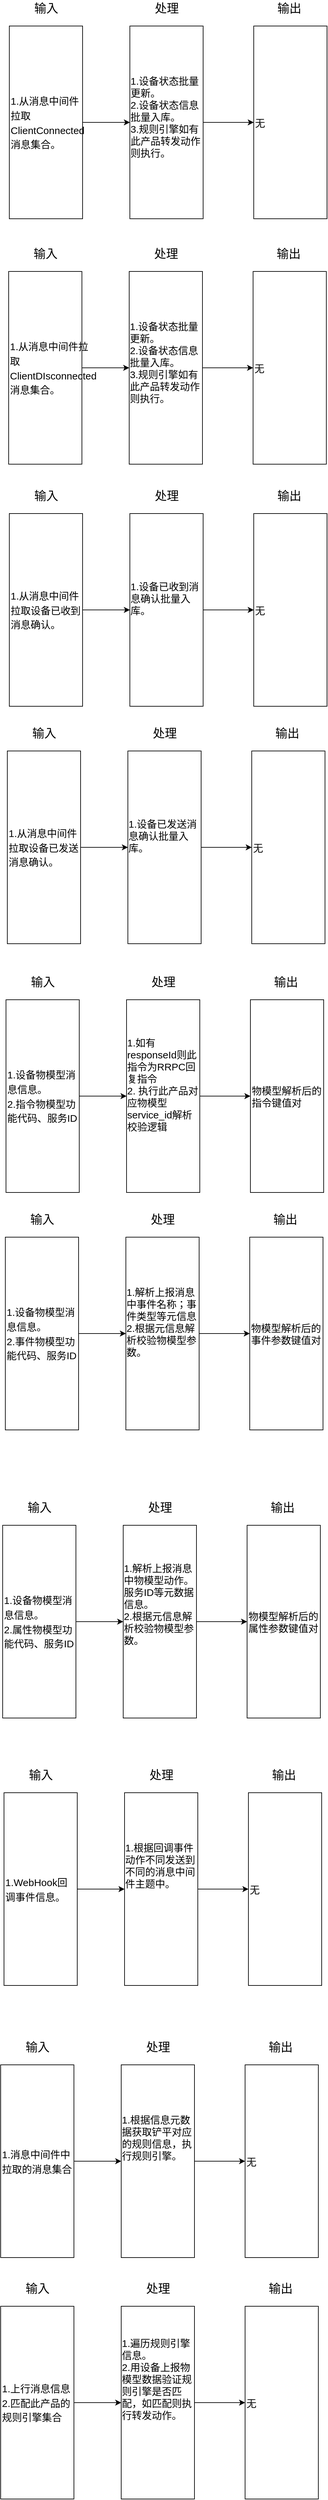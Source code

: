 <mxfile version="14.2.9" type="github">
  <diagram id="gZDgRPN0TsLaI8oXCVLm" name="第 1 页">
    <mxGraphModel dx="1660" dy="-1526" grid="0" gridSize="10" guides="1" tooltips="1" connect="1" arrows="1" fold="1" page="0" pageScale="1" pageWidth="827" pageHeight="1169" math="0" shadow="0">
      <root>
        <mxCell id="0" />
        <mxCell id="1" parent="0" />
        <mxCell id="eqJBFVj15wuLKmalVs7t-1" value="" style="group" parent="1" vertex="1" connectable="0">
          <mxGeometry x="-594" y="2078" width="477" height="328" as="geometry" />
        </mxCell>
        <mxCell id="eqJBFVj15wuLKmalVs7t-2" value="" style="group" parent="eqJBFVj15wuLKmalVs7t-1" vertex="1" connectable="0">
          <mxGeometry x="367" width="110" height="328" as="geometry" />
        </mxCell>
        <mxCell id="eqJBFVj15wuLKmalVs7t-3" value="无" style="rounded=0;whiteSpace=wrap;html=1;fontSize=15;align=left;" parent="eqJBFVj15wuLKmalVs7t-2" vertex="1">
          <mxGeometry y="39" width="110" height="289" as="geometry" />
        </mxCell>
        <mxCell id="eqJBFVj15wuLKmalVs7t-4" value="输出" style="text;html=1;align=center;verticalAlign=middle;resizable=0;points=[];autosize=1;fontSize=18;" parent="eqJBFVj15wuLKmalVs7t-2" vertex="1">
          <mxGeometry x="30" width="46" height="26" as="geometry" />
        </mxCell>
        <mxCell id="eqJBFVj15wuLKmalVs7t-5" value="" style="group" parent="eqJBFVj15wuLKmalVs7t-1" vertex="1" connectable="0">
          <mxGeometry x="181" width="110" height="328" as="geometry" />
        </mxCell>
        <mxCell id="eqJBFVj15wuLKmalVs7t-6" value="&lt;div style=&quot;text-align: left&quot;&gt;1.设备状态批量更新。&lt;br&gt;2.设备状态信息批量入库。&lt;/div&gt;&lt;div style=&quot;text-align: left&quot;&gt;3.规则引擎如有此产品转发动作则执行。&lt;/div&gt;&lt;div style=&quot;text-align: left&quot;&gt;&lt;br&gt;&lt;/div&gt;" style="rounded=0;whiteSpace=wrap;html=1;fontSize=15;" parent="eqJBFVj15wuLKmalVs7t-5" vertex="1">
          <mxGeometry y="39" width="110" height="289" as="geometry" />
        </mxCell>
        <mxCell id="eqJBFVj15wuLKmalVs7t-7" value="处理" style="text;html=1;align=center;verticalAlign=middle;resizable=0;points=[];autosize=1;fontSize=18;" parent="eqJBFVj15wuLKmalVs7t-5" vertex="1">
          <mxGeometry x="32" width="46" height="26" as="geometry" />
        </mxCell>
        <mxCell id="eqJBFVj15wuLKmalVs7t-8" value="" style="group" parent="eqJBFVj15wuLKmalVs7t-1" vertex="1" connectable="0">
          <mxGeometry width="110" height="328" as="geometry" />
        </mxCell>
        <mxCell id="eqJBFVj15wuLKmalVs7t-9" value="&lt;font style=&quot;font-size: 15px&quot;&gt;1.从消息中间件拉取ClientConnected消息集合。&lt;br&gt;&lt;/font&gt;" style="rounded=0;whiteSpace=wrap;html=1;fontSize=18;align=left;" parent="eqJBFVj15wuLKmalVs7t-8" vertex="1">
          <mxGeometry y="39" width="110" height="289" as="geometry" />
        </mxCell>
        <mxCell id="eqJBFVj15wuLKmalVs7t-10" value="输入" style="text;html=1;align=center;verticalAlign=middle;resizable=0;points=[];autosize=1;fontSize=18;" parent="eqJBFVj15wuLKmalVs7t-8" vertex="1">
          <mxGeometry x="32" width="46" height="26" as="geometry" />
        </mxCell>
        <mxCell id="eqJBFVj15wuLKmalVs7t-11" value="" style="endArrow=classic;html=1;fontSize=18;exitX=1;exitY=0.5;exitDx=0;exitDy=0;" parent="eqJBFVj15wuLKmalVs7t-1" source="eqJBFVj15wuLKmalVs7t-9" target="eqJBFVj15wuLKmalVs7t-6" edge="1">
          <mxGeometry width="50" height="50" relative="1" as="geometry">
            <mxPoint x="288" y="174" as="sourcePoint" />
            <mxPoint x="338" y="124" as="targetPoint" />
          </mxGeometry>
        </mxCell>
        <mxCell id="eqJBFVj15wuLKmalVs7t-12" style="edgeStyle=orthogonalEdgeStyle;rounded=0;orthogonalLoop=1;jettySize=auto;html=1;exitX=1;exitY=0.5;exitDx=0;exitDy=0;entryX=0;entryY=0.5;entryDx=0;entryDy=0;endArrow=classic;endFill=1;fontSize=18;" parent="eqJBFVj15wuLKmalVs7t-1" source="eqJBFVj15wuLKmalVs7t-6" target="eqJBFVj15wuLKmalVs7t-3" edge="1">
          <mxGeometry relative="1" as="geometry" />
        </mxCell>
        <mxCell id="eqJBFVj15wuLKmalVs7t-13" value="" style="group" parent="1" vertex="1" connectable="0">
          <mxGeometry x="-595" y="2446" width="477" height="328" as="geometry" />
        </mxCell>
        <mxCell id="eqJBFVj15wuLKmalVs7t-14" value="" style="group" parent="eqJBFVj15wuLKmalVs7t-13" vertex="1" connectable="0">
          <mxGeometry x="367" width="110" height="328" as="geometry" />
        </mxCell>
        <mxCell id="eqJBFVj15wuLKmalVs7t-15" value="无" style="rounded=0;whiteSpace=wrap;html=1;fontSize=15;align=left;" parent="eqJBFVj15wuLKmalVs7t-14" vertex="1">
          <mxGeometry y="39" width="110" height="289" as="geometry" />
        </mxCell>
        <mxCell id="eqJBFVj15wuLKmalVs7t-16" value="输出" style="text;html=1;align=center;verticalAlign=middle;resizable=0;points=[];autosize=1;fontSize=18;" parent="eqJBFVj15wuLKmalVs7t-14" vertex="1">
          <mxGeometry x="30" width="46" height="26" as="geometry" />
        </mxCell>
        <mxCell id="eqJBFVj15wuLKmalVs7t-17" value="" style="group" parent="eqJBFVj15wuLKmalVs7t-13" vertex="1" connectable="0">
          <mxGeometry x="181" width="110" height="328" as="geometry" />
        </mxCell>
        <mxCell id="eqJBFVj15wuLKmalVs7t-18" value="&lt;div style=&quot;text-align: left&quot;&gt;1.设备状态批量更新。&lt;br&gt;2.设备状态信息批量入库。&lt;/div&gt;&lt;div style=&quot;text-align: left&quot;&gt;3.规则引擎如有此产品转发动作则执行。&lt;/div&gt;&lt;div style=&quot;text-align: left&quot;&gt;&lt;br&gt;&lt;/div&gt;" style="rounded=0;whiteSpace=wrap;html=1;fontSize=15;" parent="eqJBFVj15wuLKmalVs7t-17" vertex="1">
          <mxGeometry y="39" width="110" height="289" as="geometry" />
        </mxCell>
        <mxCell id="eqJBFVj15wuLKmalVs7t-19" value="处理" style="text;html=1;align=center;verticalAlign=middle;resizable=0;points=[];autosize=1;fontSize=18;" parent="eqJBFVj15wuLKmalVs7t-17" vertex="1">
          <mxGeometry x="32" width="46" height="26" as="geometry" />
        </mxCell>
        <mxCell id="eqJBFVj15wuLKmalVs7t-20" value="" style="group" parent="eqJBFVj15wuLKmalVs7t-13" vertex="1" connectable="0">
          <mxGeometry width="110" height="328" as="geometry" />
        </mxCell>
        <mxCell id="eqJBFVj15wuLKmalVs7t-21" value="&lt;font style=&quot;font-size: 15px&quot;&gt;1.从消息中间件拉取ClientDIsconnected消息集合。&lt;br&gt;&lt;/font&gt;" style="rounded=0;whiteSpace=wrap;html=1;fontSize=18;align=left;" parent="eqJBFVj15wuLKmalVs7t-20" vertex="1">
          <mxGeometry y="39" width="110" height="289" as="geometry" />
        </mxCell>
        <mxCell id="eqJBFVj15wuLKmalVs7t-22" value="输入" style="text;html=1;align=center;verticalAlign=middle;resizable=0;points=[];autosize=1;fontSize=18;" parent="eqJBFVj15wuLKmalVs7t-20" vertex="1">
          <mxGeometry x="32" width="46" height="26" as="geometry" />
        </mxCell>
        <mxCell id="eqJBFVj15wuLKmalVs7t-23" value="" style="endArrow=classic;html=1;fontSize=18;exitX=1;exitY=0.5;exitDx=0;exitDy=0;" parent="eqJBFVj15wuLKmalVs7t-13" source="eqJBFVj15wuLKmalVs7t-21" target="eqJBFVj15wuLKmalVs7t-18" edge="1">
          <mxGeometry width="50" height="50" relative="1" as="geometry">
            <mxPoint x="288" y="174" as="sourcePoint" />
            <mxPoint x="338" y="124" as="targetPoint" />
          </mxGeometry>
        </mxCell>
        <mxCell id="eqJBFVj15wuLKmalVs7t-24" style="edgeStyle=orthogonalEdgeStyle;rounded=0;orthogonalLoop=1;jettySize=auto;html=1;exitX=1;exitY=0.5;exitDx=0;exitDy=0;entryX=0;entryY=0.5;entryDx=0;entryDy=0;endArrow=classic;endFill=1;fontSize=18;" parent="eqJBFVj15wuLKmalVs7t-13" source="eqJBFVj15wuLKmalVs7t-18" target="eqJBFVj15wuLKmalVs7t-15" edge="1">
          <mxGeometry relative="1" as="geometry" />
        </mxCell>
        <mxCell id="eqJBFVj15wuLKmalVs7t-25" value="" style="group" parent="1" vertex="1" connectable="0">
          <mxGeometry x="-594" y="2809" width="477" height="328" as="geometry" />
        </mxCell>
        <mxCell id="eqJBFVj15wuLKmalVs7t-26" value="" style="group" parent="eqJBFVj15wuLKmalVs7t-25" vertex="1" connectable="0">
          <mxGeometry x="367" width="110" height="328" as="geometry" />
        </mxCell>
        <mxCell id="eqJBFVj15wuLKmalVs7t-27" value="无" style="rounded=0;whiteSpace=wrap;html=1;fontSize=15;align=left;" parent="eqJBFVj15wuLKmalVs7t-26" vertex="1">
          <mxGeometry y="39" width="110" height="289" as="geometry" />
        </mxCell>
        <mxCell id="eqJBFVj15wuLKmalVs7t-28" value="输出" style="text;html=1;align=center;verticalAlign=middle;resizable=0;points=[];autosize=1;fontSize=18;" parent="eqJBFVj15wuLKmalVs7t-26" vertex="1">
          <mxGeometry x="30" width="46" height="26" as="geometry" />
        </mxCell>
        <mxCell id="eqJBFVj15wuLKmalVs7t-29" value="" style="group" parent="eqJBFVj15wuLKmalVs7t-25" vertex="1" connectable="0">
          <mxGeometry x="181" width="110" height="328" as="geometry" />
        </mxCell>
        <mxCell id="eqJBFVj15wuLKmalVs7t-30" value="&lt;div style=&quot;text-align: left&quot;&gt;1.设备已收到消息确认批量入库。&lt;/div&gt;&lt;div style=&quot;text-align: left&quot;&gt;&lt;br&gt;&lt;/div&gt;&lt;div style=&quot;text-align: left&quot;&gt;&lt;br&gt;&lt;/div&gt;" style="rounded=0;whiteSpace=wrap;html=1;fontSize=15;" parent="eqJBFVj15wuLKmalVs7t-29" vertex="1">
          <mxGeometry y="39" width="110" height="289" as="geometry" />
        </mxCell>
        <mxCell id="eqJBFVj15wuLKmalVs7t-31" value="处理" style="text;html=1;align=center;verticalAlign=middle;resizable=0;points=[];autosize=1;fontSize=18;" parent="eqJBFVj15wuLKmalVs7t-29" vertex="1">
          <mxGeometry x="32" width="46" height="26" as="geometry" />
        </mxCell>
        <mxCell id="eqJBFVj15wuLKmalVs7t-32" value="" style="group" parent="eqJBFVj15wuLKmalVs7t-25" vertex="1" connectable="0">
          <mxGeometry width="110" height="328" as="geometry" />
        </mxCell>
        <mxCell id="eqJBFVj15wuLKmalVs7t-33" value="&lt;font style=&quot;font-size: 15px&quot;&gt;1.从消息中间件拉取设备已收到消息确认。&lt;br&gt;&lt;/font&gt;" style="rounded=0;whiteSpace=wrap;html=1;fontSize=18;align=left;" parent="eqJBFVj15wuLKmalVs7t-32" vertex="1">
          <mxGeometry y="39" width="110" height="289" as="geometry" />
        </mxCell>
        <mxCell id="eqJBFVj15wuLKmalVs7t-34" value="输入" style="text;html=1;align=center;verticalAlign=middle;resizable=0;points=[];autosize=1;fontSize=18;" parent="eqJBFVj15wuLKmalVs7t-32" vertex="1">
          <mxGeometry x="32" width="46" height="26" as="geometry" />
        </mxCell>
        <mxCell id="eqJBFVj15wuLKmalVs7t-35" value="" style="endArrow=classic;html=1;fontSize=18;exitX=1;exitY=0.5;exitDx=0;exitDy=0;" parent="eqJBFVj15wuLKmalVs7t-25" source="eqJBFVj15wuLKmalVs7t-33" target="eqJBFVj15wuLKmalVs7t-30" edge="1">
          <mxGeometry width="50" height="50" relative="1" as="geometry">
            <mxPoint x="288" y="174" as="sourcePoint" />
            <mxPoint x="338" y="124" as="targetPoint" />
          </mxGeometry>
        </mxCell>
        <mxCell id="eqJBFVj15wuLKmalVs7t-36" style="edgeStyle=orthogonalEdgeStyle;rounded=0;orthogonalLoop=1;jettySize=auto;html=1;exitX=1;exitY=0.5;exitDx=0;exitDy=0;entryX=0;entryY=0.5;entryDx=0;entryDy=0;endArrow=classic;endFill=1;fontSize=18;" parent="eqJBFVj15wuLKmalVs7t-25" source="eqJBFVj15wuLKmalVs7t-30" target="eqJBFVj15wuLKmalVs7t-27" edge="1">
          <mxGeometry relative="1" as="geometry" />
        </mxCell>
        <mxCell id="eqJBFVj15wuLKmalVs7t-37" value="" style="group" parent="1" vertex="1" connectable="0">
          <mxGeometry x="-597" y="3165" width="477" height="328" as="geometry" />
        </mxCell>
        <mxCell id="eqJBFVj15wuLKmalVs7t-38" value="" style="group" parent="eqJBFVj15wuLKmalVs7t-37" vertex="1" connectable="0">
          <mxGeometry x="367" width="110" height="328" as="geometry" />
        </mxCell>
        <mxCell id="eqJBFVj15wuLKmalVs7t-39" value="无" style="rounded=0;whiteSpace=wrap;html=1;fontSize=15;align=left;" parent="eqJBFVj15wuLKmalVs7t-38" vertex="1">
          <mxGeometry y="39" width="110" height="289" as="geometry" />
        </mxCell>
        <mxCell id="eqJBFVj15wuLKmalVs7t-40" value="输出" style="text;html=1;align=center;verticalAlign=middle;resizable=0;points=[];autosize=1;fontSize=18;" parent="eqJBFVj15wuLKmalVs7t-38" vertex="1">
          <mxGeometry x="30" width="46" height="26" as="geometry" />
        </mxCell>
        <mxCell id="eqJBFVj15wuLKmalVs7t-41" value="" style="group" parent="eqJBFVj15wuLKmalVs7t-37" vertex="1" connectable="0">
          <mxGeometry x="181" width="110" height="328" as="geometry" />
        </mxCell>
        <mxCell id="eqJBFVj15wuLKmalVs7t-42" value="&lt;div style=&quot;text-align: left&quot;&gt;1.设备已发送消息确认批量入库。&lt;/div&gt;&lt;div style=&quot;text-align: left&quot;&gt;&lt;br&gt;&lt;/div&gt;&lt;div style=&quot;text-align: left&quot;&gt;&lt;br&gt;&lt;/div&gt;" style="rounded=0;whiteSpace=wrap;html=1;fontSize=15;" parent="eqJBFVj15wuLKmalVs7t-41" vertex="1">
          <mxGeometry y="39" width="110" height="289" as="geometry" />
        </mxCell>
        <mxCell id="eqJBFVj15wuLKmalVs7t-43" value="处理" style="text;html=1;align=center;verticalAlign=middle;resizable=0;points=[];autosize=1;fontSize=18;" parent="eqJBFVj15wuLKmalVs7t-41" vertex="1">
          <mxGeometry x="32" width="46" height="26" as="geometry" />
        </mxCell>
        <mxCell id="eqJBFVj15wuLKmalVs7t-44" value="" style="group" parent="eqJBFVj15wuLKmalVs7t-37" vertex="1" connectable="0">
          <mxGeometry width="110" height="328" as="geometry" />
        </mxCell>
        <mxCell id="eqJBFVj15wuLKmalVs7t-45" value="&lt;font style=&quot;font-size: 15px&quot;&gt;1.从消息中间件拉取设备已发送消息确认。&lt;br&gt;&lt;/font&gt;" style="rounded=0;whiteSpace=wrap;html=1;fontSize=18;align=left;" parent="eqJBFVj15wuLKmalVs7t-44" vertex="1">
          <mxGeometry y="39" width="110" height="289" as="geometry" />
        </mxCell>
        <mxCell id="eqJBFVj15wuLKmalVs7t-46" value="输入" style="text;html=1;align=center;verticalAlign=middle;resizable=0;points=[];autosize=1;fontSize=18;" parent="eqJBFVj15wuLKmalVs7t-44" vertex="1">
          <mxGeometry x="32" width="46" height="26" as="geometry" />
        </mxCell>
        <mxCell id="eqJBFVj15wuLKmalVs7t-47" value="" style="endArrow=classic;html=1;fontSize=18;exitX=1;exitY=0.5;exitDx=0;exitDy=0;" parent="eqJBFVj15wuLKmalVs7t-37" source="eqJBFVj15wuLKmalVs7t-45" target="eqJBFVj15wuLKmalVs7t-42" edge="1">
          <mxGeometry width="50" height="50" relative="1" as="geometry">
            <mxPoint x="288" y="174" as="sourcePoint" />
            <mxPoint x="338" y="124" as="targetPoint" />
          </mxGeometry>
        </mxCell>
        <mxCell id="eqJBFVj15wuLKmalVs7t-48" style="edgeStyle=orthogonalEdgeStyle;rounded=0;orthogonalLoop=1;jettySize=auto;html=1;exitX=1;exitY=0.5;exitDx=0;exitDy=0;entryX=0;entryY=0.5;entryDx=0;entryDy=0;endArrow=classic;endFill=1;fontSize=18;" parent="eqJBFVj15wuLKmalVs7t-37" source="eqJBFVj15wuLKmalVs7t-42" target="eqJBFVj15wuLKmalVs7t-39" edge="1">
          <mxGeometry relative="1" as="geometry" />
        </mxCell>
        <mxCell id="eqJBFVj15wuLKmalVs7t-49" value="" style="group" parent="1" vertex="1" connectable="0">
          <mxGeometry x="-599" y="3538" width="477" height="328" as="geometry" />
        </mxCell>
        <mxCell id="eqJBFVj15wuLKmalVs7t-50" value="" style="group" parent="eqJBFVj15wuLKmalVs7t-49" vertex="1" connectable="0">
          <mxGeometry x="367" width="110" height="328" as="geometry" />
        </mxCell>
        <mxCell id="eqJBFVj15wuLKmalVs7t-51" value="物模型解析后的指令键值对" style="rounded=0;whiteSpace=wrap;html=1;fontSize=15;align=left;" parent="eqJBFVj15wuLKmalVs7t-50" vertex="1">
          <mxGeometry y="39" width="110" height="289" as="geometry" />
        </mxCell>
        <mxCell id="eqJBFVj15wuLKmalVs7t-52" value="输出" style="text;html=1;align=center;verticalAlign=middle;resizable=0;points=[];autosize=1;fontSize=18;" parent="eqJBFVj15wuLKmalVs7t-50" vertex="1">
          <mxGeometry x="30" width="46" height="26" as="geometry" />
        </mxCell>
        <mxCell id="eqJBFVj15wuLKmalVs7t-53" value="" style="group" parent="eqJBFVj15wuLKmalVs7t-49" vertex="1" connectable="0">
          <mxGeometry x="181" width="110" height="328" as="geometry" />
        </mxCell>
        <mxCell id="eqJBFVj15wuLKmalVs7t-54" value="&lt;div style=&quot;text-align: left&quot;&gt;1.如有responseId则此指令为RRPC回复指令&lt;/div&gt;&lt;div style=&quot;text-align: left&quot;&gt;2. 执行此产品对应物模型service_id解析校验逻辑&lt;/div&gt;&lt;div style=&quot;text-align: left&quot;&gt;&lt;br&gt;&lt;/div&gt;&lt;div style=&quot;text-align: left&quot;&gt;&lt;br&gt;&lt;/div&gt;" style="rounded=0;whiteSpace=wrap;html=1;fontSize=15;" parent="eqJBFVj15wuLKmalVs7t-53" vertex="1">
          <mxGeometry y="39" width="110" height="289" as="geometry" />
        </mxCell>
        <mxCell id="eqJBFVj15wuLKmalVs7t-55" value="处理" style="text;html=1;align=center;verticalAlign=middle;resizable=0;points=[];autosize=1;fontSize=18;" parent="eqJBFVj15wuLKmalVs7t-53" vertex="1">
          <mxGeometry x="32" width="46" height="26" as="geometry" />
        </mxCell>
        <mxCell id="eqJBFVj15wuLKmalVs7t-56" value="" style="group" parent="eqJBFVj15wuLKmalVs7t-49" vertex="1" connectable="0">
          <mxGeometry width="110" height="328" as="geometry" />
        </mxCell>
        <mxCell id="eqJBFVj15wuLKmalVs7t-57" value="&lt;font style=&quot;font-size: 15px&quot;&gt;1.设备物模型消息信息。&lt;br&gt;2.指令物模型功能代码、服务ID&lt;br&gt;&lt;/font&gt;" style="rounded=0;whiteSpace=wrap;html=1;fontSize=18;align=left;" parent="eqJBFVj15wuLKmalVs7t-56" vertex="1">
          <mxGeometry y="39" width="110" height="289" as="geometry" />
        </mxCell>
        <mxCell id="eqJBFVj15wuLKmalVs7t-58" value="输入" style="text;html=1;align=center;verticalAlign=middle;resizable=0;points=[];autosize=1;fontSize=18;" parent="eqJBFVj15wuLKmalVs7t-56" vertex="1">
          <mxGeometry x="32" width="46" height="26" as="geometry" />
        </mxCell>
        <mxCell id="eqJBFVj15wuLKmalVs7t-59" value="" style="endArrow=classic;html=1;fontSize=18;exitX=1;exitY=0.5;exitDx=0;exitDy=0;" parent="eqJBFVj15wuLKmalVs7t-49" source="eqJBFVj15wuLKmalVs7t-57" target="eqJBFVj15wuLKmalVs7t-54" edge="1">
          <mxGeometry width="50" height="50" relative="1" as="geometry">
            <mxPoint x="288" y="174" as="sourcePoint" />
            <mxPoint x="338" y="124" as="targetPoint" />
          </mxGeometry>
        </mxCell>
        <mxCell id="eqJBFVj15wuLKmalVs7t-60" style="edgeStyle=orthogonalEdgeStyle;rounded=0;orthogonalLoop=1;jettySize=auto;html=1;exitX=1;exitY=0.5;exitDx=0;exitDy=0;entryX=0;entryY=0.5;entryDx=0;entryDy=0;endArrow=classic;endFill=1;fontSize=18;" parent="eqJBFVj15wuLKmalVs7t-49" source="eqJBFVj15wuLKmalVs7t-54" target="eqJBFVj15wuLKmalVs7t-51" edge="1">
          <mxGeometry relative="1" as="geometry" />
        </mxCell>
        <mxCell id="eqJBFVj15wuLKmalVs7t-61" value="" style="group" parent="1" vertex="1" connectable="0">
          <mxGeometry x="-600" y="3894" width="477" height="328" as="geometry" />
        </mxCell>
        <mxCell id="eqJBFVj15wuLKmalVs7t-62" value="" style="group" parent="eqJBFVj15wuLKmalVs7t-61" vertex="1" connectable="0">
          <mxGeometry x="367" width="110" height="328" as="geometry" />
        </mxCell>
        <mxCell id="eqJBFVj15wuLKmalVs7t-63" value="物模型解析后的事件参数键值对" style="rounded=0;whiteSpace=wrap;html=1;fontSize=15;align=left;" parent="eqJBFVj15wuLKmalVs7t-62" vertex="1">
          <mxGeometry y="39" width="110" height="289" as="geometry" />
        </mxCell>
        <mxCell id="eqJBFVj15wuLKmalVs7t-64" value="输出" style="text;html=1;align=center;verticalAlign=middle;resizable=0;points=[];autosize=1;fontSize=18;" parent="eqJBFVj15wuLKmalVs7t-62" vertex="1">
          <mxGeometry x="30" width="46" height="26" as="geometry" />
        </mxCell>
        <mxCell id="eqJBFVj15wuLKmalVs7t-65" value="" style="group" parent="eqJBFVj15wuLKmalVs7t-61" vertex="1" connectable="0">
          <mxGeometry x="181" width="110" height="328" as="geometry" />
        </mxCell>
        <mxCell id="eqJBFVj15wuLKmalVs7t-66" value="&lt;div style=&quot;text-align: left&quot;&gt;1.解析上报消息中事件名称；事件类型等元信息&lt;/div&gt;&lt;div style=&quot;text-align: left&quot;&gt;2.根据元信息解析校验物模型参数。&lt;/div&gt;&lt;div style=&quot;text-align: left&quot;&gt;&lt;br&gt;&lt;/div&gt;&lt;div style=&quot;text-align: left&quot;&gt;&lt;br&gt;&lt;/div&gt;" style="rounded=0;whiteSpace=wrap;html=1;fontSize=15;" parent="eqJBFVj15wuLKmalVs7t-65" vertex="1">
          <mxGeometry y="39" width="110" height="289" as="geometry" />
        </mxCell>
        <mxCell id="eqJBFVj15wuLKmalVs7t-67" value="处理" style="text;html=1;align=center;verticalAlign=middle;resizable=0;points=[];autosize=1;fontSize=18;" parent="eqJBFVj15wuLKmalVs7t-65" vertex="1">
          <mxGeometry x="32" width="46" height="26" as="geometry" />
        </mxCell>
        <mxCell id="eqJBFVj15wuLKmalVs7t-68" value="" style="group" parent="eqJBFVj15wuLKmalVs7t-61" vertex="1" connectable="0">
          <mxGeometry width="110" height="328" as="geometry" />
        </mxCell>
        <mxCell id="eqJBFVj15wuLKmalVs7t-69" value="&lt;font style=&quot;font-size: 15px&quot;&gt;1.设备物模型消息信息。&lt;br&gt;2.事件物模型功能代码、服务ID&lt;br&gt;&lt;/font&gt;" style="rounded=0;whiteSpace=wrap;html=1;fontSize=18;align=left;" parent="eqJBFVj15wuLKmalVs7t-68" vertex="1">
          <mxGeometry y="39" width="110" height="289" as="geometry" />
        </mxCell>
        <mxCell id="eqJBFVj15wuLKmalVs7t-70" value="输入" style="text;html=1;align=center;verticalAlign=middle;resizable=0;points=[];autosize=1;fontSize=18;" parent="eqJBFVj15wuLKmalVs7t-68" vertex="1">
          <mxGeometry x="32" width="46" height="26" as="geometry" />
        </mxCell>
        <mxCell id="eqJBFVj15wuLKmalVs7t-71" value="" style="endArrow=classic;html=1;fontSize=18;exitX=1;exitY=0.5;exitDx=0;exitDy=0;" parent="eqJBFVj15wuLKmalVs7t-61" source="eqJBFVj15wuLKmalVs7t-69" target="eqJBFVj15wuLKmalVs7t-66" edge="1">
          <mxGeometry width="50" height="50" relative="1" as="geometry">
            <mxPoint x="288" y="174" as="sourcePoint" />
            <mxPoint x="338" y="124" as="targetPoint" />
          </mxGeometry>
        </mxCell>
        <mxCell id="eqJBFVj15wuLKmalVs7t-72" style="edgeStyle=orthogonalEdgeStyle;rounded=0;orthogonalLoop=1;jettySize=auto;html=1;exitX=1;exitY=0.5;exitDx=0;exitDy=0;entryX=0;entryY=0.5;entryDx=0;entryDy=0;endArrow=classic;endFill=1;fontSize=18;" parent="eqJBFVj15wuLKmalVs7t-61" source="eqJBFVj15wuLKmalVs7t-66" target="eqJBFVj15wuLKmalVs7t-63" edge="1">
          <mxGeometry relative="1" as="geometry" />
        </mxCell>
        <mxCell id="eqJBFVj15wuLKmalVs7t-73" value="" style="group" parent="1" vertex="1" connectable="0">
          <mxGeometry x="-604" y="4326" width="477" height="328" as="geometry" />
        </mxCell>
        <mxCell id="eqJBFVj15wuLKmalVs7t-74" value="" style="group" parent="eqJBFVj15wuLKmalVs7t-73" vertex="1" connectable="0">
          <mxGeometry x="367" width="110" height="328" as="geometry" />
        </mxCell>
        <mxCell id="eqJBFVj15wuLKmalVs7t-75" value="物模型解析后的属性参数键值对" style="rounded=0;whiteSpace=wrap;html=1;fontSize=15;align=left;" parent="eqJBFVj15wuLKmalVs7t-74" vertex="1">
          <mxGeometry y="39" width="110" height="289" as="geometry" />
        </mxCell>
        <mxCell id="eqJBFVj15wuLKmalVs7t-76" value="输出" style="text;html=1;align=center;verticalAlign=middle;resizable=0;points=[];autosize=1;fontSize=18;" parent="eqJBFVj15wuLKmalVs7t-74" vertex="1">
          <mxGeometry x="30" width="46" height="26" as="geometry" />
        </mxCell>
        <mxCell id="eqJBFVj15wuLKmalVs7t-77" value="" style="group" parent="eqJBFVj15wuLKmalVs7t-73" vertex="1" connectable="0">
          <mxGeometry x="181" width="110" height="328" as="geometry" />
        </mxCell>
        <mxCell id="eqJBFVj15wuLKmalVs7t-78" value="&lt;div style=&quot;text-align: left&quot;&gt;1.解析上报消息中物模型动作。服务ID等元数据信息。&lt;/div&gt;&lt;div style=&quot;text-align: left&quot;&gt;2.&lt;span&gt;根据元信息解析校验物模型参数。&lt;/span&gt;&lt;/div&gt;&lt;div style=&quot;text-align: left&quot;&gt;&lt;br&gt;&lt;/div&gt;&lt;div style=&quot;text-align: left&quot;&gt;&lt;br&gt;&lt;/div&gt;&lt;div style=&quot;text-align: left&quot;&gt;&lt;br&gt;&lt;/div&gt;" style="rounded=0;whiteSpace=wrap;html=1;fontSize=15;" parent="eqJBFVj15wuLKmalVs7t-77" vertex="1">
          <mxGeometry y="39" width="110" height="289" as="geometry" />
        </mxCell>
        <mxCell id="eqJBFVj15wuLKmalVs7t-79" value="处理" style="text;html=1;align=center;verticalAlign=middle;resizable=0;points=[];autosize=1;fontSize=18;" parent="eqJBFVj15wuLKmalVs7t-77" vertex="1">
          <mxGeometry x="32" width="46" height="26" as="geometry" />
        </mxCell>
        <mxCell id="eqJBFVj15wuLKmalVs7t-80" value="" style="group" parent="eqJBFVj15wuLKmalVs7t-73" vertex="1" connectable="0">
          <mxGeometry width="110" height="328" as="geometry" />
        </mxCell>
        <mxCell id="eqJBFVj15wuLKmalVs7t-81" value="&lt;font style=&quot;font-size: 15px&quot;&gt;1.设备物模型消息信息。&lt;br&gt;2.属性物模型功能代码、服务ID&lt;br&gt;&lt;/font&gt;" style="rounded=0;whiteSpace=wrap;html=1;fontSize=18;align=left;" parent="eqJBFVj15wuLKmalVs7t-80" vertex="1">
          <mxGeometry y="39" width="110" height="289" as="geometry" />
        </mxCell>
        <mxCell id="eqJBFVj15wuLKmalVs7t-82" value="输入" style="text;html=1;align=center;verticalAlign=middle;resizable=0;points=[];autosize=1;fontSize=18;" parent="eqJBFVj15wuLKmalVs7t-80" vertex="1">
          <mxGeometry x="32" width="46" height="26" as="geometry" />
        </mxCell>
        <mxCell id="eqJBFVj15wuLKmalVs7t-83" value="" style="endArrow=classic;html=1;fontSize=18;exitX=1;exitY=0.5;exitDx=0;exitDy=0;" parent="eqJBFVj15wuLKmalVs7t-73" source="eqJBFVj15wuLKmalVs7t-81" target="eqJBFVj15wuLKmalVs7t-78" edge="1">
          <mxGeometry width="50" height="50" relative="1" as="geometry">
            <mxPoint x="288" y="174" as="sourcePoint" />
            <mxPoint x="338" y="124" as="targetPoint" />
          </mxGeometry>
        </mxCell>
        <mxCell id="eqJBFVj15wuLKmalVs7t-84" style="edgeStyle=orthogonalEdgeStyle;rounded=0;orthogonalLoop=1;jettySize=auto;html=1;exitX=1;exitY=0.5;exitDx=0;exitDy=0;entryX=0;entryY=0.5;entryDx=0;entryDy=0;endArrow=classic;endFill=1;fontSize=18;" parent="eqJBFVj15wuLKmalVs7t-73" source="eqJBFVj15wuLKmalVs7t-78" target="eqJBFVj15wuLKmalVs7t-75" edge="1">
          <mxGeometry relative="1" as="geometry" />
        </mxCell>
        <mxCell id="eqJBFVj15wuLKmalVs7t-85" value="" style="group" parent="1" vertex="1" connectable="0">
          <mxGeometry x="-602" y="4727" width="477" height="328" as="geometry" />
        </mxCell>
        <mxCell id="eqJBFVj15wuLKmalVs7t-86" value="" style="group" parent="eqJBFVj15wuLKmalVs7t-85" vertex="1" connectable="0">
          <mxGeometry x="367" width="110" height="328" as="geometry" />
        </mxCell>
        <mxCell id="eqJBFVj15wuLKmalVs7t-87" value="无" style="rounded=0;whiteSpace=wrap;html=1;fontSize=15;align=left;" parent="eqJBFVj15wuLKmalVs7t-86" vertex="1">
          <mxGeometry y="39" width="110" height="289" as="geometry" />
        </mxCell>
        <mxCell id="eqJBFVj15wuLKmalVs7t-88" value="输出" style="text;html=1;align=center;verticalAlign=middle;resizable=0;points=[];autosize=1;fontSize=18;" parent="eqJBFVj15wuLKmalVs7t-86" vertex="1">
          <mxGeometry x="30" width="46" height="26" as="geometry" />
        </mxCell>
        <mxCell id="eqJBFVj15wuLKmalVs7t-89" value="" style="group" parent="eqJBFVj15wuLKmalVs7t-85" vertex="1" connectable="0">
          <mxGeometry x="181" width="110" height="328" as="geometry" />
        </mxCell>
        <mxCell id="eqJBFVj15wuLKmalVs7t-90" value="&lt;div style=&quot;text-align: left&quot;&gt;1.根据回调事件动作不同发送到不同的消息中间件主题中。&lt;/div&gt;&lt;div style=&quot;text-align: left&quot;&gt;&lt;br&gt;&lt;/div&gt;&lt;div style=&quot;text-align: left&quot;&gt;&lt;br&gt;&lt;/div&gt;&lt;div style=&quot;text-align: left&quot;&gt;&lt;br&gt;&lt;/div&gt;&lt;div style=&quot;text-align: left&quot;&gt;&lt;br&gt;&lt;/div&gt;" style="rounded=0;whiteSpace=wrap;html=1;fontSize=15;" parent="eqJBFVj15wuLKmalVs7t-89" vertex="1">
          <mxGeometry y="39" width="110" height="289" as="geometry" />
        </mxCell>
        <mxCell id="eqJBFVj15wuLKmalVs7t-91" value="处理" style="text;html=1;align=center;verticalAlign=middle;resizable=0;points=[];autosize=1;fontSize=18;" parent="eqJBFVj15wuLKmalVs7t-89" vertex="1">
          <mxGeometry x="32" width="46" height="26" as="geometry" />
        </mxCell>
        <mxCell id="eqJBFVj15wuLKmalVs7t-92" value="" style="group" parent="eqJBFVj15wuLKmalVs7t-85" vertex="1" connectable="0">
          <mxGeometry width="110" height="328" as="geometry" />
        </mxCell>
        <mxCell id="eqJBFVj15wuLKmalVs7t-93" value="&lt;font style=&quot;font-size: 15px&quot;&gt;1.WebHook回调事件信息。&lt;br&gt;&lt;/font&gt;" style="rounded=0;whiteSpace=wrap;html=1;fontSize=18;align=left;" parent="eqJBFVj15wuLKmalVs7t-92" vertex="1">
          <mxGeometry y="39" width="110" height="289" as="geometry" />
        </mxCell>
        <mxCell id="eqJBFVj15wuLKmalVs7t-94" value="输入" style="text;html=1;align=center;verticalAlign=middle;resizable=0;points=[];autosize=1;fontSize=18;" parent="eqJBFVj15wuLKmalVs7t-92" vertex="1">
          <mxGeometry x="32" width="46" height="26" as="geometry" />
        </mxCell>
        <mxCell id="eqJBFVj15wuLKmalVs7t-95" value="" style="endArrow=classic;html=1;fontSize=18;exitX=1;exitY=0.5;exitDx=0;exitDy=0;" parent="eqJBFVj15wuLKmalVs7t-85" source="eqJBFVj15wuLKmalVs7t-93" target="eqJBFVj15wuLKmalVs7t-90" edge="1">
          <mxGeometry width="50" height="50" relative="1" as="geometry">
            <mxPoint x="288" y="174" as="sourcePoint" />
            <mxPoint x="338" y="124" as="targetPoint" />
          </mxGeometry>
        </mxCell>
        <mxCell id="eqJBFVj15wuLKmalVs7t-96" style="edgeStyle=orthogonalEdgeStyle;rounded=0;orthogonalLoop=1;jettySize=auto;html=1;exitX=1;exitY=0.5;exitDx=0;exitDy=0;entryX=0;entryY=0.5;entryDx=0;entryDy=0;endArrow=classic;endFill=1;fontSize=18;" parent="eqJBFVj15wuLKmalVs7t-85" source="eqJBFVj15wuLKmalVs7t-90" target="eqJBFVj15wuLKmalVs7t-87" edge="1">
          <mxGeometry relative="1" as="geometry" />
        </mxCell>
        <mxCell id="eqJBFVj15wuLKmalVs7t-97" value="" style="group" parent="1" vertex="1" connectable="0">
          <mxGeometry x="-607" y="5135" width="477" height="328" as="geometry" />
        </mxCell>
        <mxCell id="eqJBFVj15wuLKmalVs7t-98" value="" style="group" parent="eqJBFVj15wuLKmalVs7t-97" vertex="1" connectable="0">
          <mxGeometry x="367" width="110" height="328" as="geometry" />
        </mxCell>
        <mxCell id="eqJBFVj15wuLKmalVs7t-99" value="无" style="rounded=0;whiteSpace=wrap;html=1;fontSize=15;align=left;" parent="eqJBFVj15wuLKmalVs7t-98" vertex="1">
          <mxGeometry y="39" width="110" height="289" as="geometry" />
        </mxCell>
        <mxCell id="eqJBFVj15wuLKmalVs7t-100" value="输出" style="text;html=1;align=center;verticalAlign=middle;resizable=0;points=[];autosize=1;fontSize=18;" parent="eqJBFVj15wuLKmalVs7t-98" vertex="1">
          <mxGeometry x="30" width="46" height="26" as="geometry" />
        </mxCell>
        <mxCell id="eqJBFVj15wuLKmalVs7t-101" value="" style="group" parent="eqJBFVj15wuLKmalVs7t-97" vertex="1" connectable="0">
          <mxGeometry x="181" width="110" height="328" as="geometry" />
        </mxCell>
        <mxCell id="eqJBFVj15wuLKmalVs7t-102" value="&lt;div style=&quot;text-align: left&quot;&gt;1.根据信息元数据获取铲平对应的规则信息，执行规则引擎。&lt;/div&gt;&lt;div style=&quot;text-align: left&quot;&gt;&lt;br&gt;&lt;/div&gt;&lt;div style=&quot;text-align: left&quot;&gt;&lt;br&gt;&lt;/div&gt;&lt;div style=&quot;text-align: left&quot;&gt;&lt;br&gt;&lt;/div&gt;&lt;div style=&quot;text-align: left&quot;&gt;&lt;br&gt;&lt;/div&gt;" style="rounded=0;whiteSpace=wrap;html=1;fontSize=15;" parent="eqJBFVj15wuLKmalVs7t-101" vertex="1">
          <mxGeometry y="39" width="110" height="289" as="geometry" />
        </mxCell>
        <mxCell id="eqJBFVj15wuLKmalVs7t-103" value="处理" style="text;html=1;align=center;verticalAlign=middle;resizable=0;points=[];autosize=1;fontSize=18;" parent="eqJBFVj15wuLKmalVs7t-101" vertex="1">
          <mxGeometry x="32" width="46" height="26" as="geometry" />
        </mxCell>
        <mxCell id="eqJBFVj15wuLKmalVs7t-104" value="" style="group" parent="eqJBFVj15wuLKmalVs7t-97" vertex="1" connectable="0">
          <mxGeometry width="110" height="328" as="geometry" />
        </mxCell>
        <mxCell id="eqJBFVj15wuLKmalVs7t-105" value="&lt;font style=&quot;font-size: 15px&quot;&gt;1.消息中间件中拉取的消息集合&lt;br&gt;&lt;/font&gt;" style="rounded=0;whiteSpace=wrap;html=1;fontSize=18;align=left;" parent="eqJBFVj15wuLKmalVs7t-104" vertex="1">
          <mxGeometry y="39" width="110" height="289" as="geometry" />
        </mxCell>
        <mxCell id="eqJBFVj15wuLKmalVs7t-106" value="输入" style="text;html=1;align=center;verticalAlign=middle;resizable=0;points=[];autosize=1;fontSize=18;" parent="eqJBFVj15wuLKmalVs7t-104" vertex="1">
          <mxGeometry x="32" width="46" height="26" as="geometry" />
        </mxCell>
        <mxCell id="eqJBFVj15wuLKmalVs7t-107" value="" style="endArrow=classic;html=1;fontSize=18;exitX=1;exitY=0.5;exitDx=0;exitDy=0;" parent="eqJBFVj15wuLKmalVs7t-97" source="eqJBFVj15wuLKmalVs7t-105" target="eqJBFVj15wuLKmalVs7t-102" edge="1">
          <mxGeometry width="50" height="50" relative="1" as="geometry">
            <mxPoint x="288" y="174" as="sourcePoint" />
            <mxPoint x="338" y="124" as="targetPoint" />
          </mxGeometry>
        </mxCell>
        <mxCell id="eqJBFVj15wuLKmalVs7t-108" style="edgeStyle=orthogonalEdgeStyle;rounded=0;orthogonalLoop=1;jettySize=auto;html=1;exitX=1;exitY=0.5;exitDx=0;exitDy=0;entryX=0;entryY=0.5;entryDx=0;entryDy=0;endArrow=classic;endFill=1;fontSize=18;" parent="eqJBFVj15wuLKmalVs7t-97" source="eqJBFVj15wuLKmalVs7t-102" target="eqJBFVj15wuLKmalVs7t-99" edge="1">
          <mxGeometry relative="1" as="geometry" />
        </mxCell>
        <mxCell id="wRgqaipJim0wWKFUWh8c-1" value="" style="group" vertex="1" connectable="0" parent="1">
          <mxGeometry x="-607" y="5497" width="477" height="328" as="geometry" />
        </mxCell>
        <mxCell id="wRgqaipJim0wWKFUWh8c-2" value="" style="group" vertex="1" connectable="0" parent="wRgqaipJim0wWKFUWh8c-1">
          <mxGeometry x="367" width="110" height="328" as="geometry" />
        </mxCell>
        <mxCell id="wRgqaipJim0wWKFUWh8c-3" value="无" style="rounded=0;whiteSpace=wrap;html=1;fontSize=15;align=left;" vertex="1" parent="wRgqaipJim0wWKFUWh8c-2">
          <mxGeometry y="39" width="110" height="289" as="geometry" />
        </mxCell>
        <mxCell id="wRgqaipJim0wWKFUWh8c-4" value="输出" style="text;html=1;align=center;verticalAlign=middle;resizable=0;points=[];autosize=1;fontSize=18;" vertex="1" parent="wRgqaipJim0wWKFUWh8c-2">
          <mxGeometry x="30" width="46" height="26" as="geometry" />
        </mxCell>
        <mxCell id="wRgqaipJim0wWKFUWh8c-5" value="" style="group" vertex="1" connectable="0" parent="wRgqaipJim0wWKFUWh8c-1">
          <mxGeometry x="181" width="110" height="328" as="geometry" />
        </mxCell>
        <mxCell id="wRgqaipJim0wWKFUWh8c-6" value="&lt;div style=&quot;text-align: left&quot;&gt;1.遍历规则引擎信息。&lt;/div&gt;&lt;div style=&quot;text-align: left&quot;&gt;2.&lt;span&gt;用设备上报物模型数据验证规则引擎是否匹配，如匹配则执行转发动作。&lt;/span&gt;&lt;/div&gt;&lt;div style=&quot;text-align: left&quot;&gt;&lt;br&gt;&lt;/div&gt;&lt;div style=&quot;text-align: left&quot;&gt;&lt;br&gt;&lt;/div&gt;&lt;div style=&quot;text-align: left&quot;&gt;&lt;br&gt;&lt;/div&gt;&lt;div style=&quot;text-align: left&quot;&gt;&lt;br&gt;&lt;/div&gt;" style="rounded=0;whiteSpace=wrap;html=1;fontSize=15;" vertex="1" parent="wRgqaipJim0wWKFUWh8c-5">
          <mxGeometry y="39" width="110" height="289" as="geometry" />
        </mxCell>
        <mxCell id="wRgqaipJim0wWKFUWh8c-7" value="处理" style="text;html=1;align=center;verticalAlign=middle;resizable=0;points=[];autosize=1;fontSize=18;" vertex="1" parent="wRgqaipJim0wWKFUWh8c-5">
          <mxGeometry x="32" width="46" height="26" as="geometry" />
        </mxCell>
        <mxCell id="wRgqaipJim0wWKFUWh8c-8" value="" style="group" vertex="1" connectable="0" parent="wRgqaipJim0wWKFUWh8c-1">
          <mxGeometry width="110" height="328" as="geometry" />
        </mxCell>
        <mxCell id="wRgqaipJim0wWKFUWh8c-9" value="&lt;font style=&quot;font-size: 15px&quot;&gt;1.上行消息信息&lt;br&gt;2.匹配此产品的规则引擎集合&lt;br&gt;&lt;/font&gt;" style="rounded=0;whiteSpace=wrap;html=1;fontSize=18;align=left;" vertex="1" parent="wRgqaipJim0wWKFUWh8c-8">
          <mxGeometry y="39" width="110" height="289" as="geometry" />
        </mxCell>
        <mxCell id="wRgqaipJim0wWKFUWh8c-10" value="输入" style="text;html=1;align=center;verticalAlign=middle;resizable=0;points=[];autosize=1;fontSize=18;" vertex="1" parent="wRgqaipJim0wWKFUWh8c-8">
          <mxGeometry x="32" width="46" height="26" as="geometry" />
        </mxCell>
        <mxCell id="wRgqaipJim0wWKFUWh8c-11" value="" style="endArrow=classic;html=1;fontSize=18;exitX=1;exitY=0.5;exitDx=0;exitDy=0;" edge="1" parent="wRgqaipJim0wWKFUWh8c-1" source="wRgqaipJim0wWKFUWh8c-9" target="wRgqaipJim0wWKFUWh8c-6">
          <mxGeometry width="50" height="50" relative="1" as="geometry">
            <mxPoint x="288" y="174" as="sourcePoint" />
            <mxPoint x="338" y="124" as="targetPoint" />
          </mxGeometry>
        </mxCell>
        <mxCell id="wRgqaipJim0wWKFUWh8c-12" style="edgeStyle=orthogonalEdgeStyle;rounded=0;orthogonalLoop=1;jettySize=auto;html=1;exitX=1;exitY=0.5;exitDx=0;exitDy=0;entryX=0;entryY=0.5;entryDx=0;entryDy=0;endArrow=classic;endFill=1;fontSize=18;" edge="1" parent="wRgqaipJim0wWKFUWh8c-1" source="wRgqaipJim0wWKFUWh8c-6" target="wRgqaipJim0wWKFUWh8c-3">
          <mxGeometry relative="1" as="geometry" />
        </mxCell>
      </root>
    </mxGraphModel>
  </diagram>
</mxfile>
